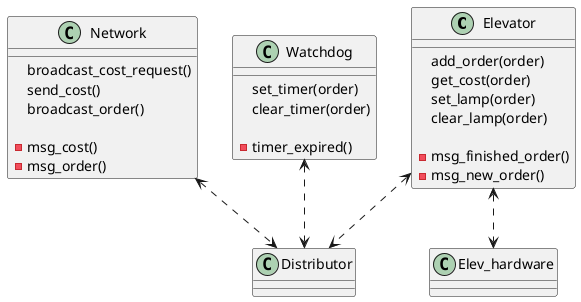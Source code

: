 @startuml modules

class Elevator {
  add_order(order)
  get_cost(order)
  set_lamp(order)
  clear_lamp(order)

  - msg_finished_order()
  - msg_new_order()
}

class Distributor

class Network {
  broadcast_cost_request()
  send_cost()
  broadcast_order()

  - msg_cost()
  - msg_order()
}

class Elev_hardware

class Watchdog {
  set_timer(order)
  clear_timer(order)

  - timer_expired()
}

Watchdog <..> Distributor
Network <..> Distributor
Elevator <..> Distributor
Elevator <..> Elev_hardware

@enduml
